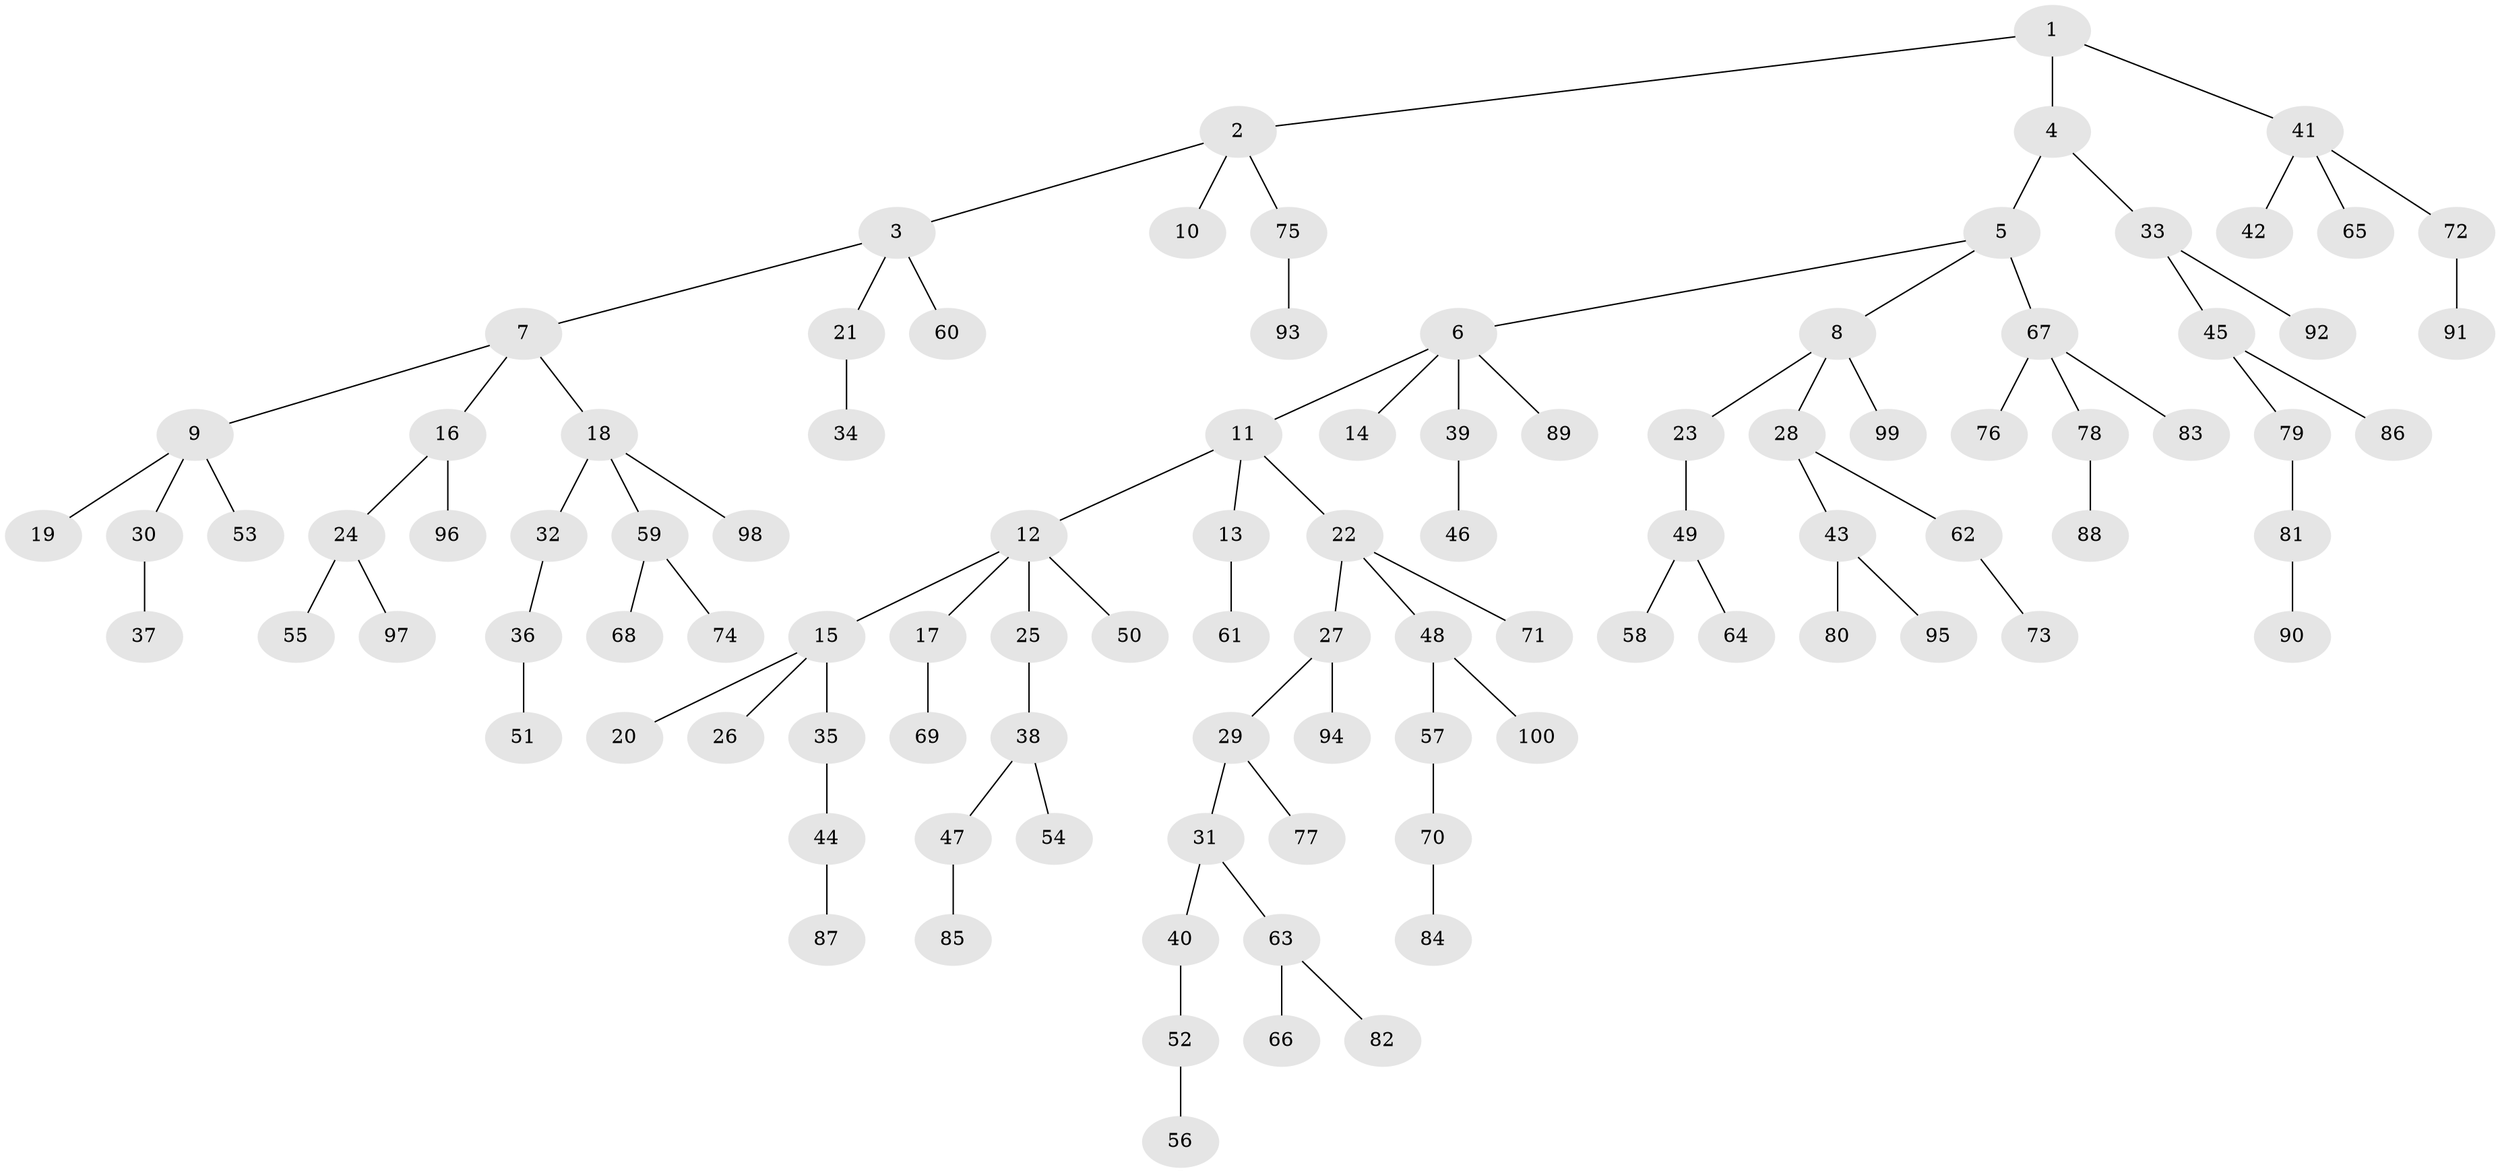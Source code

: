 // Generated by graph-tools (version 1.1) at 2025/53/03/09/25 04:53:38]
// undirected, 100 vertices, 99 edges
graph export_dot {
graph [start="1"]
  node [color=gray90,style=filled];
  1;
  2;
  3;
  4;
  5;
  6;
  7;
  8;
  9;
  10;
  11;
  12;
  13;
  14;
  15;
  16;
  17;
  18;
  19;
  20;
  21;
  22;
  23;
  24;
  25;
  26;
  27;
  28;
  29;
  30;
  31;
  32;
  33;
  34;
  35;
  36;
  37;
  38;
  39;
  40;
  41;
  42;
  43;
  44;
  45;
  46;
  47;
  48;
  49;
  50;
  51;
  52;
  53;
  54;
  55;
  56;
  57;
  58;
  59;
  60;
  61;
  62;
  63;
  64;
  65;
  66;
  67;
  68;
  69;
  70;
  71;
  72;
  73;
  74;
  75;
  76;
  77;
  78;
  79;
  80;
  81;
  82;
  83;
  84;
  85;
  86;
  87;
  88;
  89;
  90;
  91;
  92;
  93;
  94;
  95;
  96;
  97;
  98;
  99;
  100;
  1 -- 2;
  1 -- 4;
  1 -- 41;
  2 -- 3;
  2 -- 10;
  2 -- 75;
  3 -- 7;
  3 -- 21;
  3 -- 60;
  4 -- 5;
  4 -- 33;
  5 -- 6;
  5 -- 8;
  5 -- 67;
  6 -- 11;
  6 -- 14;
  6 -- 39;
  6 -- 89;
  7 -- 9;
  7 -- 16;
  7 -- 18;
  8 -- 23;
  8 -- 28;
  8 -- 99;
  9 -- 19;
  9 -- 30;
  9 -- 53;
  11 -- 12;
  11 -- 13;
  11 -- 22;
  12 -- 15;
  12 -- 17;
  12 -- 25;
  12 -- 50;
  13 -- 61;
  15 -- 20;
  15 -- 26;
  15 -- 35;
  16 -- 24;
  16 -- 96;
  17 -- 69;
  18 -- 32;
  18 -- 59;
  18 -- 98;
  21 -- 34;
  22 -- 27;
  22 -- 48;
  22 -- 71;
  23 -- 49;
  24 -- 55;
  24 -- 97;
  25 -- 38;
  27 -- 29;
  27 -- 94;
  28 -- 43;
  28 -- 62;
  29 -- 31;
  29 -- 77;
  30 -- 37;
  31 -- 40;
  31 -- 63;
  32 -- 36;
  33 -- 45;
  33 -- 92;
  35 -- 44;
  36 -- 51;
  38 -- 47;
  38 -- 54;
  39 -- 46;
  40 -- 52;
  41 -- 42;
  41 -- 65;
  41 -- 72;
  43 -- 80;
  43 -- 95;
  44 -- 87;
  45 -- 79;
  45 -- 86;
  47 -- 85;
  48 -- 57;
  48 -- 100;
  49 -- 58;
  49 -- 64;
  52 -- 56;
  57 -- 70;
  59 -- 68;
  59 -- 74;
  62 -- 73;
  63 -- 66;
  63 -- 82;
  67 -- 76;
  67 -- 78;
  67 -- 83;
  70 -- 84;
  72 -- 91;
  75 -- 93;
  78 -- 88;
  79 -- 81;
  81 -- 90;
}
